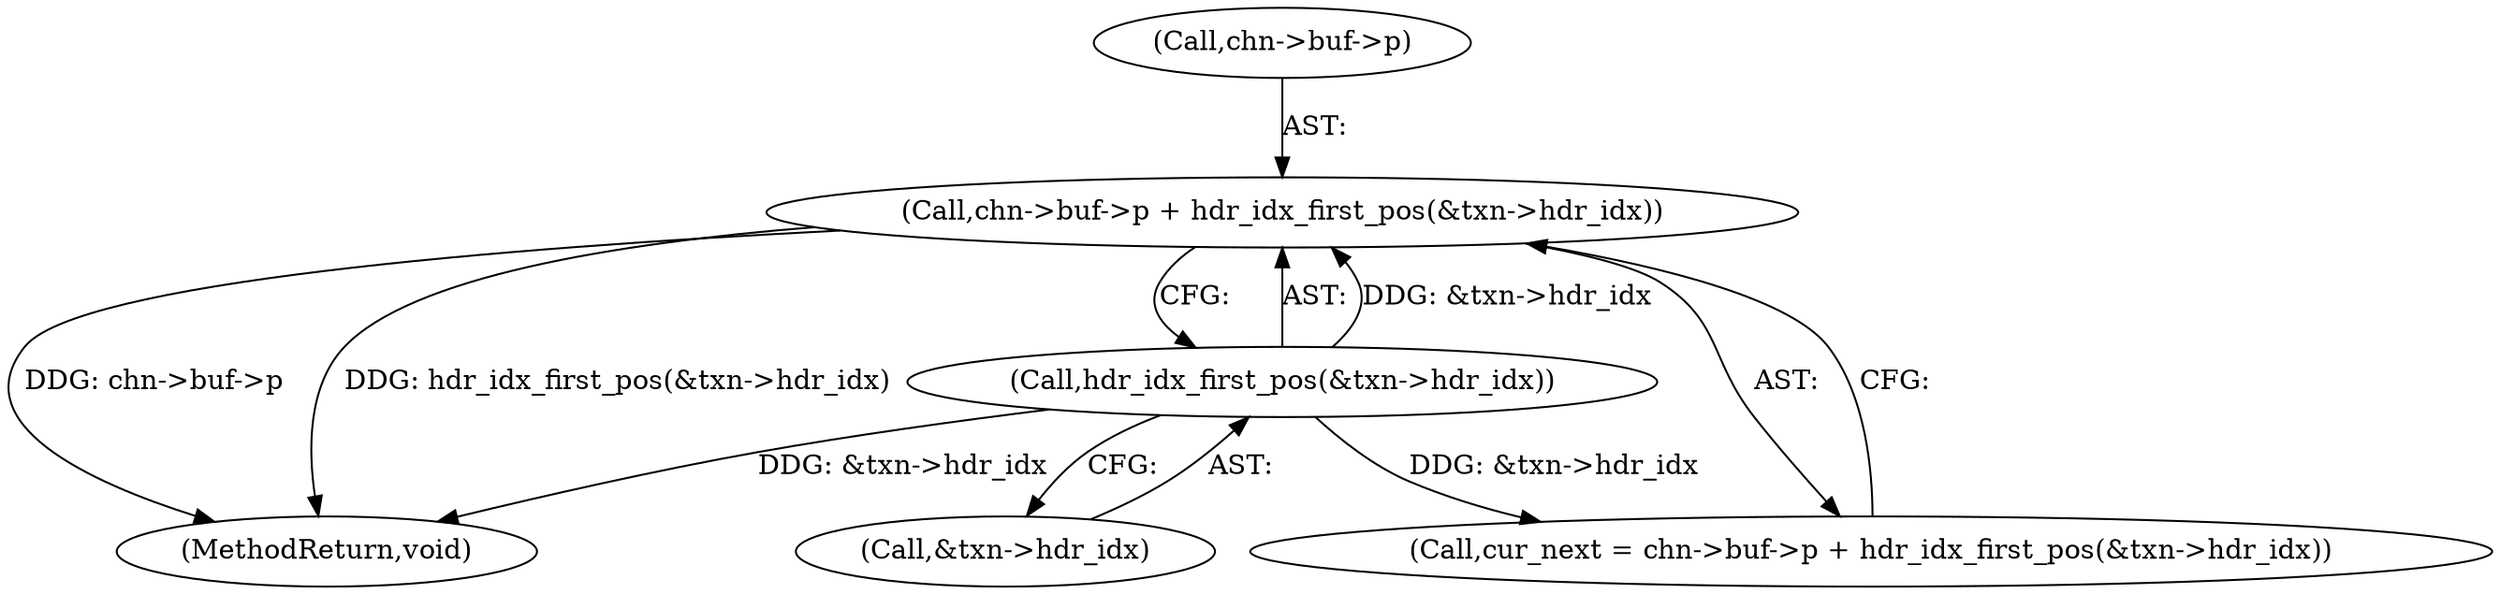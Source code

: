 digraph "0_haproxy_17514045e5d934dede62116216c1b016fe23dd06@pointer" {
"1000144" [label="(Call,chn->buf->p + hdr_idx_first_pos(&txn->hdr_idx))"];
"1000150" [label="(Call,hdr_idx_first_pos(&txn->hdr_idx))"];
"1000150" [label="(Call,hdr_idx_first_pos(&txn->hdr_idx))"];
"1000144" [label="(Call,chn->buf->p + hdr_idx_first_pos(&txn->hdr_idx))"];
"1000382" [label="(MethodReturn,void)"];
"1000142" [label="(Call,cur_next = chn->buf->p + hdr_idx_first_pos(&txn->hdr_idx))"];
"1000145" [label="(Call,chn->buf->p)"];
"1000151" [label="(Call,&txn->hdr_idx)"];
"1000144" -> "1000142"  [label="AST: "];
"1000144" -> "1000150"  [label="CFG: "];
"1000145" -> "1000144"  [label="AST: "];
"1000150" -> "1000144"  [label="AST: "];
"1000142" -> "1000144"  [label="CFG: "];
"1000144" -> "1000382"  [label="DDG: chn->buf->p"];
"1000144" -> "1000382"  [label="DDG: hdr_idx_first_pos(&txn->hdr_idx)"];
"1000150" -> "1000144"  [label="DDG: &txn->hdr_idx"];
"1000150" -> "1000151"  [label="CFG: "];
"1000151" -> "1000150"  [label="AST: "];
"1000150" -> "1000382"  [label="DDG: &txn->hdr_idx"];
"1000150" -> "1000142"  [label="DDG: &txn->hdr_idx"];
}
